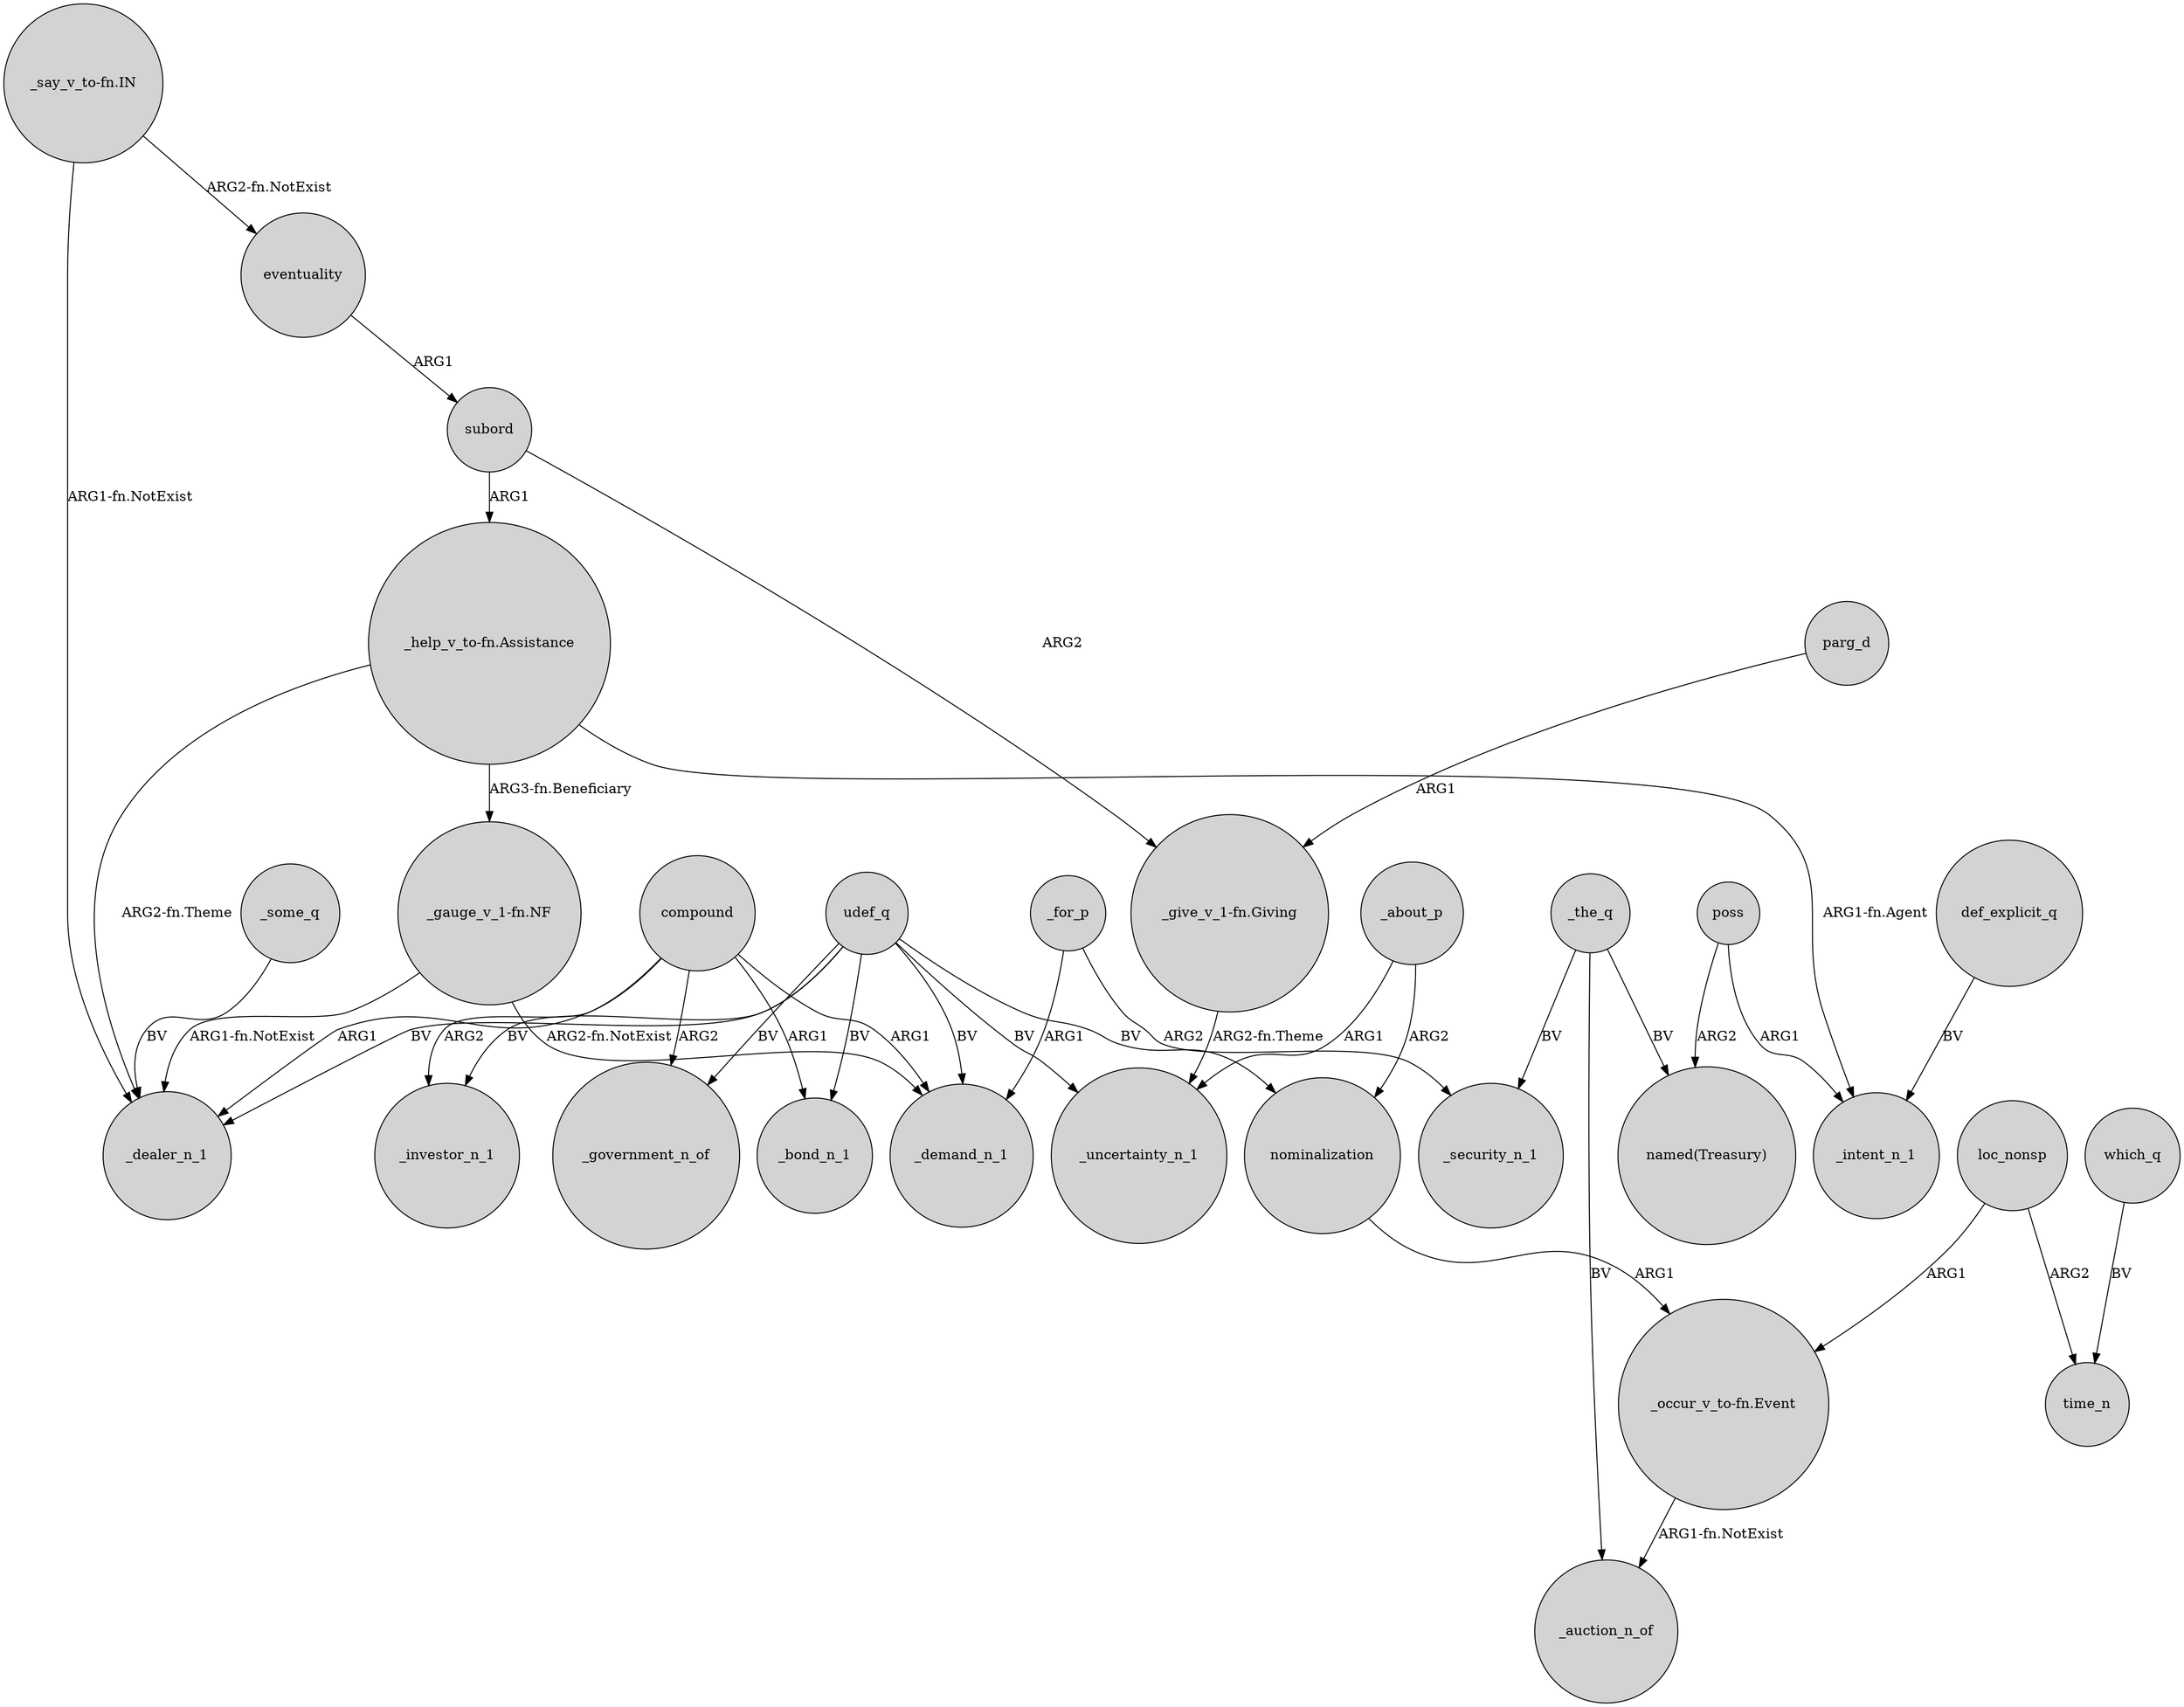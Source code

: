 digraph {
	node [shape=circle style=filled]
	"_give_v_1-fn.Giving" -> _uncertainty_n_1 [label="ARG2-fn.Theme"]
	"_say_v_to-fn.IN" -> eventuality [label="ARG2-fn.NotExist"]
	_some_q -> _dealer_n_1 [label=BV]
	_for_p -> _security_n_1 [label=ARG2]
	udef_q -> _investor_n_1 [label=BV]
	nominalization -> "_occur_v_to-fn.Event" [label=ARG1]
	compound -> _government_n_of [label=ARG2]
	udef_q -> _government_n_of [label=BV]
	"_gauge_v_1-fn.NF" -> _demand_n_1 [label="ARG2-fn.NotExist"]
	loc_nonsp -> "_occur_v_to-fn.Event" [label=ARG1]
	_about_p -> nominalization [label=ARG2]
	subord -> "_help_v_to-fn.Assistance" [label=ARG1]
	compound -> _bond_n_1 [label=ARG1]
	compound -> _demand_n_1 [label=ARG1]
	which_q -> time_n [label=BV]
	"_help_v_to-fn.Assistance" -> _intent_n_1 [label="ARG1-fn.Agent"]
	compound -> _dealer_n_1 [label=ARG1]
	compound -> _investor_n_1 [label=ARG2]
	"_help_v_to-fn.Assistance" -> "_gauge_v_1-fn.NF" [label="ARG3-fn.Beneficiary"]
	udef_q -> _uncertainty_n_1 [label=BV]
	poss -> "named(Treasury)" [label=ARG2]
	_about_p -> _uncertainty_n_1 [label=ARG1]
	loc_nonsp -> time_n [label=ARG2]
	eventuality -> subord [label=ARG1]
	"_occur_v_to-fn.Event" -> _auction_n_of [label="ARG1-fn.NotExist"]
	_the_q -> _security_n_1 [label=BV]
	"_gauge_v_1-fn.NF" -> _dealer_n_1 [label="ARG1-fn.NotExist"]
	udef_q -> _bond_n_1 [label=BV]
	"_say_v_to-fn.IN" -> _dealer_n_1 [label="ARG1-fn.NotExist"]
	poss -> _intent_n_1 [label=ARG1]
	_for_p -> _demand_n_1 [label=ARG1]
	udef_q -> _demand_n_1 [label=BV]
	udef_q -> nominalization [label=BV]
	"_help_v_to-fn.Assistance" -> _dealer_n_1 [label="ARG2-fn.Theme"]
	def_explicit_q -> _intent_n_1 [label=BV]
	_the_q -> "named(Treasury)" [label=BV]
	_the_q -> _auction_n_of [label=BV]
	subord -> "_give_v_1-fn.Giving" [label=ARG2]
	udef_q -> _dealer_n_1 [label=BV]
	parg_d -> "_give_v_1-fn.Giving" [label=ARG1]
}
